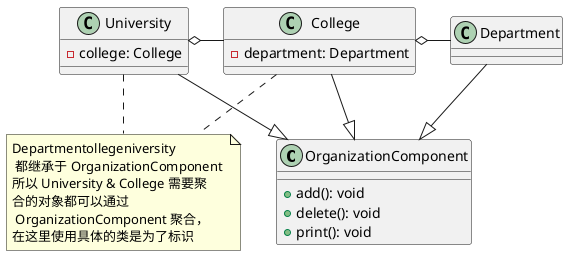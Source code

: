 @startuml

class OrganizationComponent {
    + add(): void
    + delete(): void
    + print(): void
}

class Department
class College {
    - department: Department
}

note "Department\College\University \n 都继承于 OrganizationComponent \n所以 University & College 需要聚\n合的对象都可以通过 \n OrganizationComponent 聚合，\n在这里使用具体的类是为了标识" as NOTE

College .. NOTE
University .. NOTE

class University {
    - college: College
}

Department --|> OrganizationComponent
College --|> OrganizationComponent
University --|> OrganizationComponent

College -left--o University
Department -left--o College

@enduml